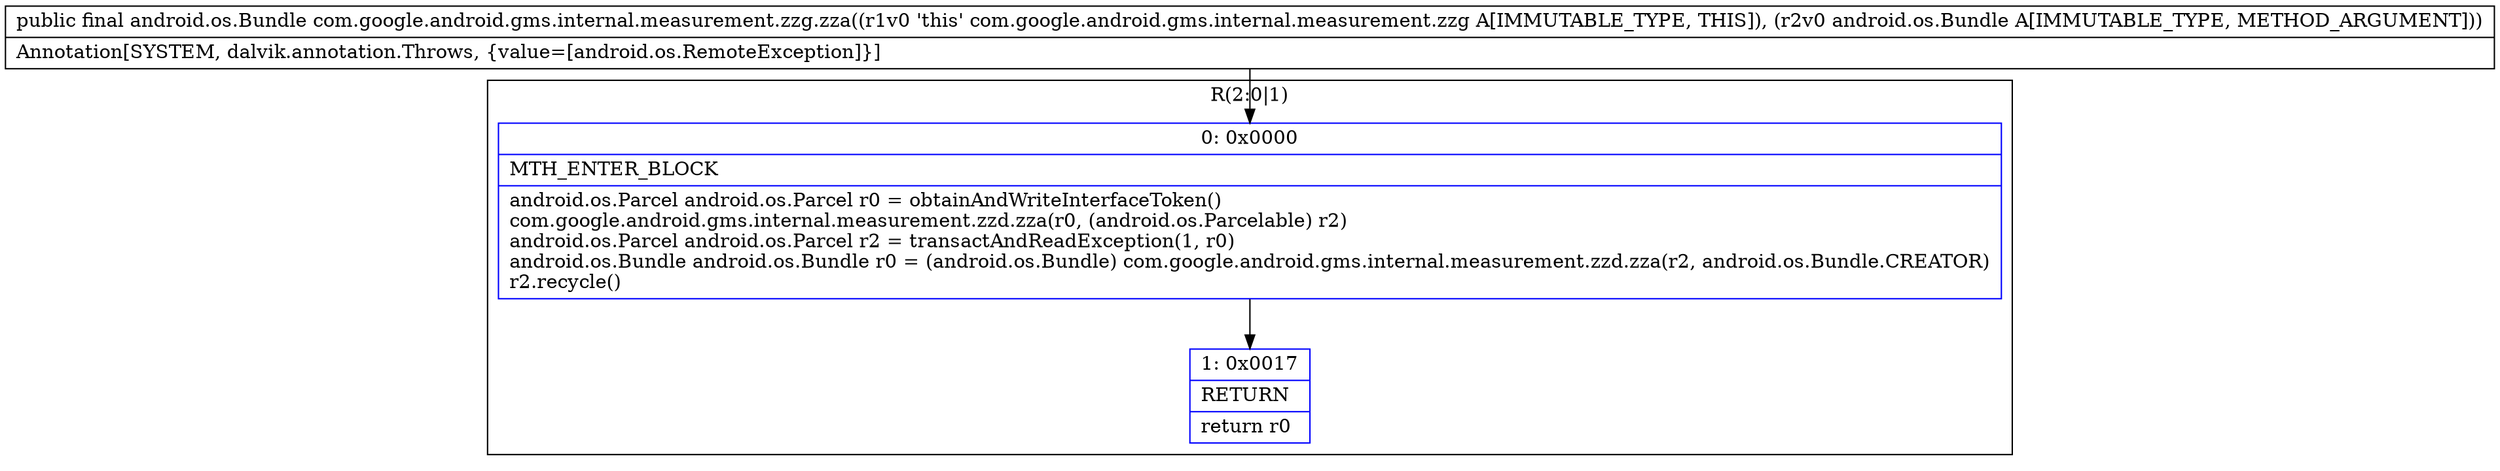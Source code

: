 digraph "CFG forcom.google.android.gms.internal.measurement.zzg.zza(Landroid\/os\/Bundle;)Landroid\/os\/Bundle;" {
subgraph cluster_Region_1788805950 {
label = "R(2:0|1)";
node [shape=record,color=blue];
Node_0 [shape=record,label="{0\:\ 0x0000|MTH_ENTER_BLOCK\l|android.os.Parcel android.os.Parcel r0 = obtainAndWriteInterfaceToken()\lcom.google.android.gms.internal.measurement.zzd.zza(r0, (android.os.Parcelable) r2)\landroid.os.Parcel android.os.Parcel r2 = transactAndReadException(1, r0)\landroid.os.Bundle android.os.Bundle r0 = (android.os.Bundle) com.google.android.gms.internal.measurement.zzd.zza(r2, android.os.Bundle.CREATOR)\lr2.recycle()\l}"];
Node_1 [shape=record,label="{1\:\ 0x0017|RETURN\l|return r0\l}"];
}
MethodNode[shape=record,label="{public final android.os.Bundle com.google.android.gms.internal.measurement.zzg.zza((r1v0 'this' com.google.android.gms.internal.measurement.zzg A[IMMUTABLE_TYPE, THIS]), (r2v0 android.os.Bundle A[IMMUTABLE_TYPE, METHOD_ARGUMENT]))  | Annotation[SYSTEM, dalvik.annotation.Throws, \{value=[android.os.RemoteException]\}]\l}"];
MethodNode -> Node_0;
Node_0 -> Node_1;
}

